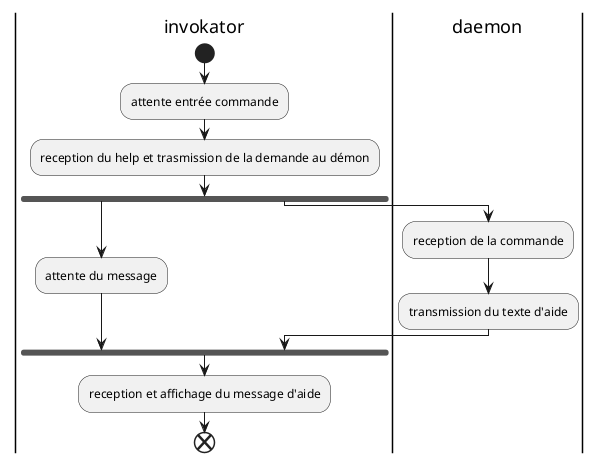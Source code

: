 @startuml

|invokator|
start
:attente entrée commande;
:reception du help et trasmission de la demande au démon;
fork
    :attente du message;
fork again
    |daemon|
    :reception de la commande;
    :transmission du texte d'aide;
|invokator|
end fork
:reception et affichage du message d'aide;
end


@enduml